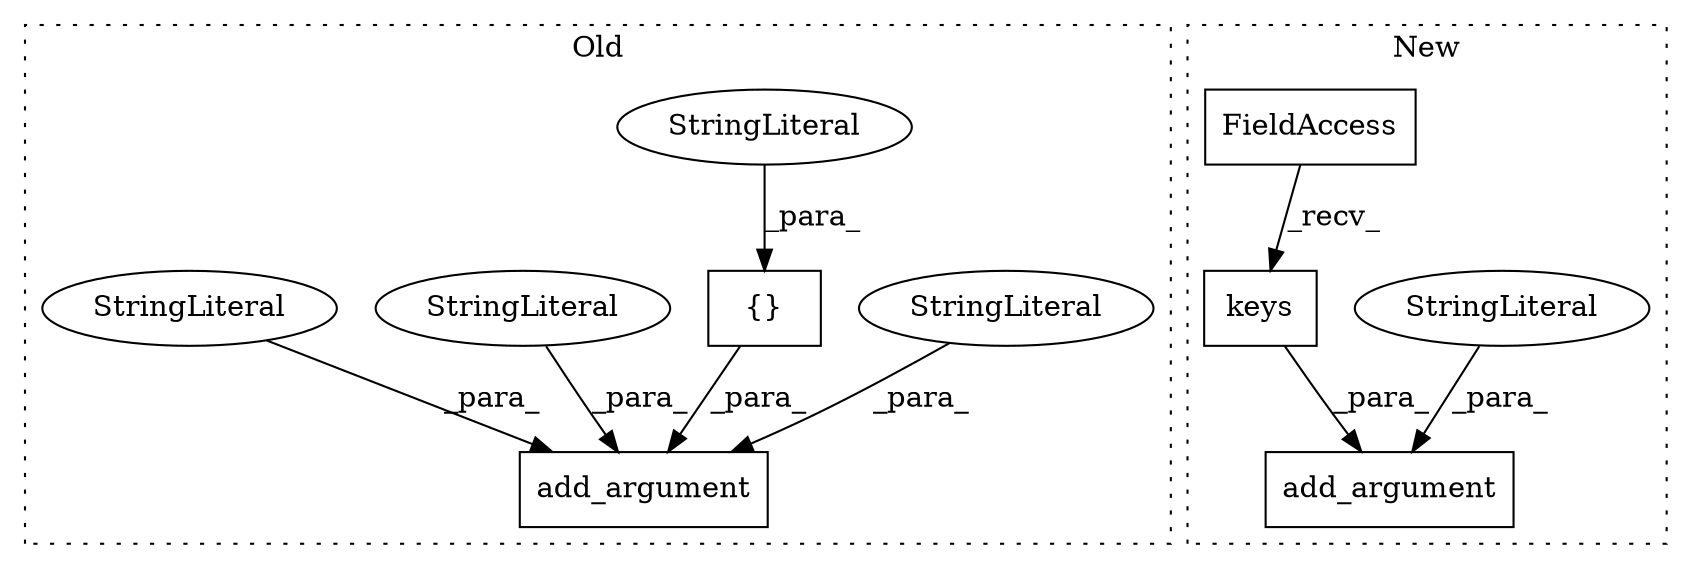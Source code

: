 digraph G {
subgraph cluster0 {
1 [label="add_argument" a="32" s="532,710" l="13,1" shape="box"];
3 [label="StringLiteral" a="45" s="545" l="12" shape="ellipse"];
6 [label="{}" a="4" s="602,699" l="1,1" shape="box"];
7 [label="StringLiteral" a="45" s="623" l="10" shape="ellipse"];
8 [label="StringLiteral" a="45" s="701" l="9" shape="ellipse"];
9 [label="StringLiteral" a="45" s="558" l="24" shape="ellipse"];
label = "Old";
style="dotted";
}
subgraph cluster1 {
2 [label="keys" a="32" s="1375" l="6" shape="box"];
4 [label="add_argument" a="32" s="1298,1391" l="13,1" shape="box"];
5 [label="StringLiteral" a="45" s="1324" l="24" shape="ellipse"];
10 [label="FieldAccess" a="22" s="1356" l="18" shape="box"];
label = "New";
style="dotted";
}
2 -> 4 [label="_para_"];
3 -> 1 [label="_para_"];
5 -> 4 [label="_para_"];
6 -> 1 [label="_para_"];
7 -> 6 [label="_para_"];
8 -> 1 [label="_para_"];
9 -> 1 [label="_para_"];
10 -> 2 [label="_recv_"];
}